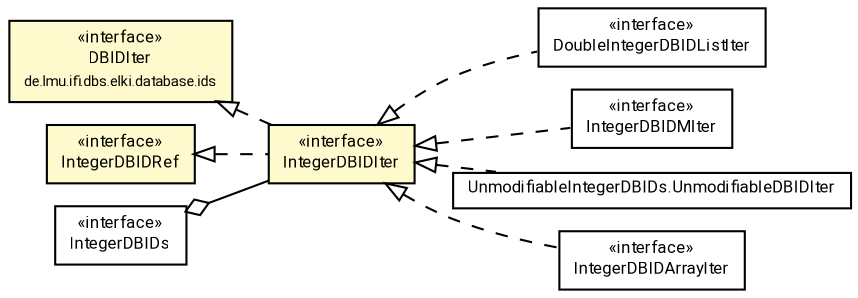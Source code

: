 #!/usr/local/bin/dot
#
# Class diagram 
# Generated by UMLGraph version R5_7_2-60-g0e99a6 (http://www.spinellis.gr/umlgraph/)
#

digraph G {
	graph [fontnames="svg"]
	edge [fontname="Roboto",fontsize=7,labelfontname="Roboto",labelfontsize=7,color="black"];
	node [fontname="Roboto",fontcolor="black",fontsize=8,shape=plaintext,margin=0,width=0,height=0];
	nodesep=0.15;
	ranksep=0.25;
	rankdir=LR;
	// de.lmu.ifi.dbs.elki.database.ids.DBIDIter
	c5352867 [label=<<table title="de.lmu.ifi.dbs.elki.database.ids.DBIDIter" border="0" cellborder="1" cellspacing="0" cellpadding="2" bgcolor="LemonChiffon" href="../DBIDIter.html" target="_parent">
		<tr><td><table border="0" cellspacing="0" cellpadding="1">
		<tr><td align="center" balign="center"> &#171;interface&#187; </td></tr>
		<tr><td align="center" balign="center"> <font face="Roboto">DBIDIter</font> </td></tr>
		<tr><td align="center" balign="center"> <font face="Roboto" point-size="7.0">de.lmu.ifi.dbs.elki.database.ids</font> </td></tr>
		</table></td></tr>
		</table>>, URL="../DBIDIter.html"];
	// de.lmu.ifi.dbs.elki.database.ids.integer.DoubleIntegerDBIDListIter
	c5352938 [label=<<table title="de.lmu.ifi.dbs.elki.database.ids.integer.DoubleIntegerDBIDListIter" border="0" cellborder="1" cellspacing="0" cellpadding="2" href="DoubleIntegerDBIDListIter.html" target="_parent">
		<tr><td><table border="0" cellspacing="0" cellpadding="1">
		<tr><td align="center" balign="center"> &#171;interface&#187; </td></tr>
		<tr><td align="center" balign="center"> <font face="Roboto">DoubleIntegerDBIDListIter</font> </td></tr>
		</table></td></tr>
		</table>>, URL="DoubleIntegerDBIDListIter.html"];
	// de.lmu.ifi.dbs.elki.database.ids.integer.IntegerDBIDMIter
	c5352939 [label=<<table title="de.lmu.ifi.dbs.elki.database.ids.integer.IntegerDBIDMIter" border="0" cellborder="1" cellspacing="0" cellpadding="2" href="IntegerDBIDMIter.html" target="_parent">
		<tr><td><table border="0" cellspacing="0" cellpadding="1">
		<tr><td align="center" balign="center"> &#171;interface&#187; </td></tr>
		<tr><td align="center" balign="center"> <font face="Roboto">IntegerDBIDMIter</font> </td></tr>
		</table></td></tr>
		</table>>, URL="IntegerDBIDMIter.html"];
	// de.lmu.ifi.dbs.elki.database.ids.integer.IntegerDBIDIter
	c5352946 [label=<<table title="de.lmu.ifi.dbs.elki.database.ids.integer.IntegerDBIDIter" border="0" cellborder="1" cellspacing="0" cellpadding="2" bgcolor="lemonChiffon" href="IntegerDBIDIter.html" target="_parent">
		<tr><td><table border="0" cellspacing="0" cellpadding="1">
		<tr><td align="center" balign="center"> &#171;interface&#187; </td></tr>
		<tr><td align="center" balign="center"> <font face="Roboto">IntegerDBIDIter</font> </td></tr>
		</table></td></tr>
		</table>>, URL="IntegerDBIDIter.html"];
	// de.lmu.ifi.dbs.elki.database.ids.integer.IntegerDBIDRef
	c5352958 [label=<<table title="de.lmu.ifi.dbs.elki.database.ids.integer.IntegerDBIDRef" border="0" cellborder="1" cellspacing="0" cellpadding="2" bgcolor="LemonChiffon" href="IntegerDBIDRef.html" target="_parent">
		<tr><td><table border="0" cellspacing="0" cellpadding="1">
		<tr><td align="center" balign="center"> &#171;interface&#187; </td></tr>
		<tr><td align="center" balign="center"> <font face="Roboto">IntegerDBIDRef</font> </td></tr>
		</table></td></tr>
		</table>>, URL="IntegerDBIDRef.html"];
	// de.lmu.ifi.dbs.elki.database.ids.integer.IntegerDBIDs
	c5352970 [label=<<table title="de.lmu.ifi.dbs.elki.database.ids.integer.IntegerDBIDs" border="0" cellborder="1" cellspacing="0" cellpadding="2" href="IntegerDBIDs.html" target="_parent">
		<tr><td><table border="0" cellspacing="0" cellpadding="1">
		<tr><td align="center" balign="center"> &#171;interface&#187; </td></tr>
		<tr><td align="center" balign="center"> <font face="Roboto">IntegerDBIDs</font> </td></tr>
		</table></td></tr>
		</table>>, URL="IntegerDBIDs.html"];
	// de.lmu.ifi.dbs.elki.database.ids.integer.UnmodifiableIntegerDBIDs.UnmodifiableDBIDIter
	c5352980 [label=<<table title="de.lmu.ifi.dbs.elki.database.ids.integer.UnmodifiableIntegerDBIDs.UnmodifiableDBIDIter" border="0" cellborder="1" cellspacing="0" cellpadding="2" href="UnmodifiableIntegerDBIDs.UnmodifiableDBIDIter.html" target="_parent">
		<tr><td><table border="0" cellspacing="0" cellpadding="1">
		<tr><td align="center" balign="center"> <font face="Roboto">UnmodifiableIntegerDBIDs.UnmodifiableDBIDIter</font> </td></tr>
		</table></td></tr>
		</table>>, URL="UnmodifiableIntegerDBIDs.UnmodifiableDBIDIter.html"];
	// de.lmu.ifi.dbs.elki.database.ids.integer.IntegerDBIDArrayIter
	c5352981 [label=<<table title="de.lmu.ifi.dbs.elki.database.ids.integer.IntegerDBIDArrayIter" border="0" cellborder="1" cellspacing="0" cellpadding="2" href="IntegerDBIDArrayIter.html" target="_parent">
		<tr><td><table border="0" cellspacing="0" cellpadding="1">
		<tr><td align="center" balign="center"> &#171;interface&#187; </td></tr>
		<tr><td align="center" balign="center"> <font face="Roboto">IntegerDBIDArrayIter</font> </td></tr>
		</table></td></tr>
		</table>>, URL="IntegerDBIDArrayIter.html"];
	// de.lmu.ifi.dbs.elki.database.ids.integer.DoubleIntegerDBIDListIter implements de.lmu.ifi.dbs.elki.database.ids.integer.IntegerDBIDIter
	c5352946 -> c5352938 [arrowtail=empty,style=dashed,dir=back,weight=9];
	// de.lmu.ifi.dbs.elki.database.ids.integer.IntegerDBIDMIter implements de.lmu.ifi.dbs.elki.database.ids.integer.IntegerDBIDIter
	c5352946 -> c5352939 [arrowtail=empty,style=dashed,dir=back,weight=9];
	// de.lmu.ifi.dbs.elki.database.ids.integer.IntegerDBIDIter implements de.lmu.ifi.dbs.elki.database.ids.integer.IntegerDBIDRef
	c5352958 -> c5352946 [arrowtail=empty,style=dashed,dir=back,weight=9];
	// de.lmu.ifi.dbs.elki.database.ids.integer.IntegerDBIDIter implements de.lmu.ifi.dbs.elki.database.ids.DBIDIter
	c5352867 -> c5352946 [arrowtail=empty,style=dashed,dir=back,weight=9];
	// de.lmu.ifi.dbs.elki.database.ids.integer.IntegerDBIDs has de.lmu.ifi.dbs.elki.database.ids.integer.IntegerDBIDIter
	c5352970 -> c5352946 [arrowhead=none,arrowtail=ediamond,dir=back,weight=4];
	// de.lmu.ifi.dbs.elki.database.ids.integer.UnmodifiableIntegerDBIDs.UnmodifiableDBIDIter implements de.lmu.ifi.dbs.elki.database.ids.integer.IntegerDBIDIter
	c5352946 -> c5352980 [arrowtail=empty,style=dashed,dir=back,weight=9];
	// de.lmu.ifi.dbs.elki.database.ids.integer.IntegerDBIDArrayIter implements de.lmu.ifi.dbs.elki.database.ids.integer.IntegerDBIDIter
	c5352946 -> c5352981 [arrowtail=empty,style=dashed,dir=back,weight=9];
}

